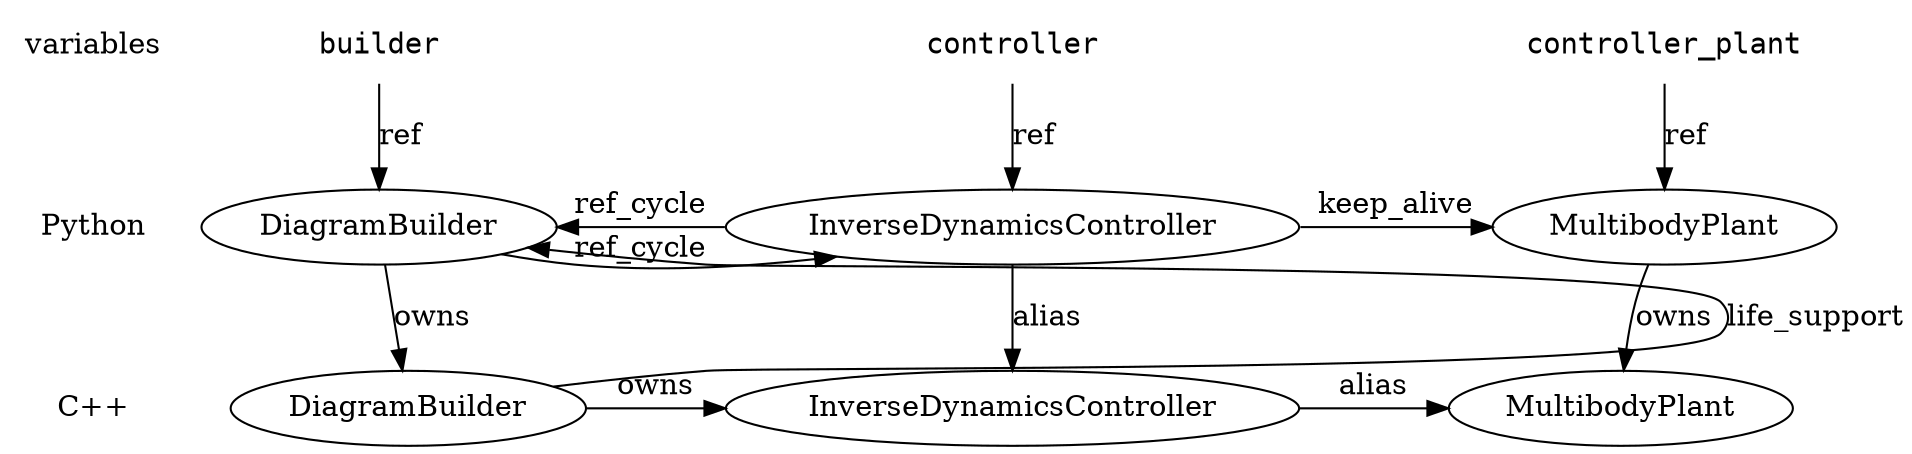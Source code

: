 digraph G {

{
 node [shape=plaintext];
 edge [style=invis];
 variables -> Python -> "C++";
}
{
 node [shape=plaintext, fontname="Courier"];
 controller_plant; builder; controller;
}

pymbp [label="MultibodyPlant"];
cmbp [label="MultibodyPlant"];
pydb [label="DiagramBuilder"];
cdb [label="DiagramBuilder"];
pyidc [label="InverseDynamicsController"];
cidc [label="InverseDynamicsController"];

{ rank = same; variables; builder; controller; controller_plant; }
{ rank = same; Python; pymbp; pydb; pyidc; }
{ rank = same; "C++"; cmbp; cdb; cidc; }

 controller_plant -> pymbp [label="ref"];
 pymbp -> cmbp [label="owns"];

 builder -> pydb [label="ref"];
 pydb -> cdb [label="owns"];
 cdb -> cidc [label="owns"];
 cdb -> pydb [label="life_support", constraint=false];

 controller -> pyidc [label="ref"];
 pyidc -> cidc [label="alias"];
 pyidc -> pydb [label="ref_cycle", constraint=false];
 pydb -> pyidc [label="ref_cycle", constraint=false];
 pyidc -> pymbp [label="keep_alive"];

 cidc -> cmbp [label="alias"];
}
